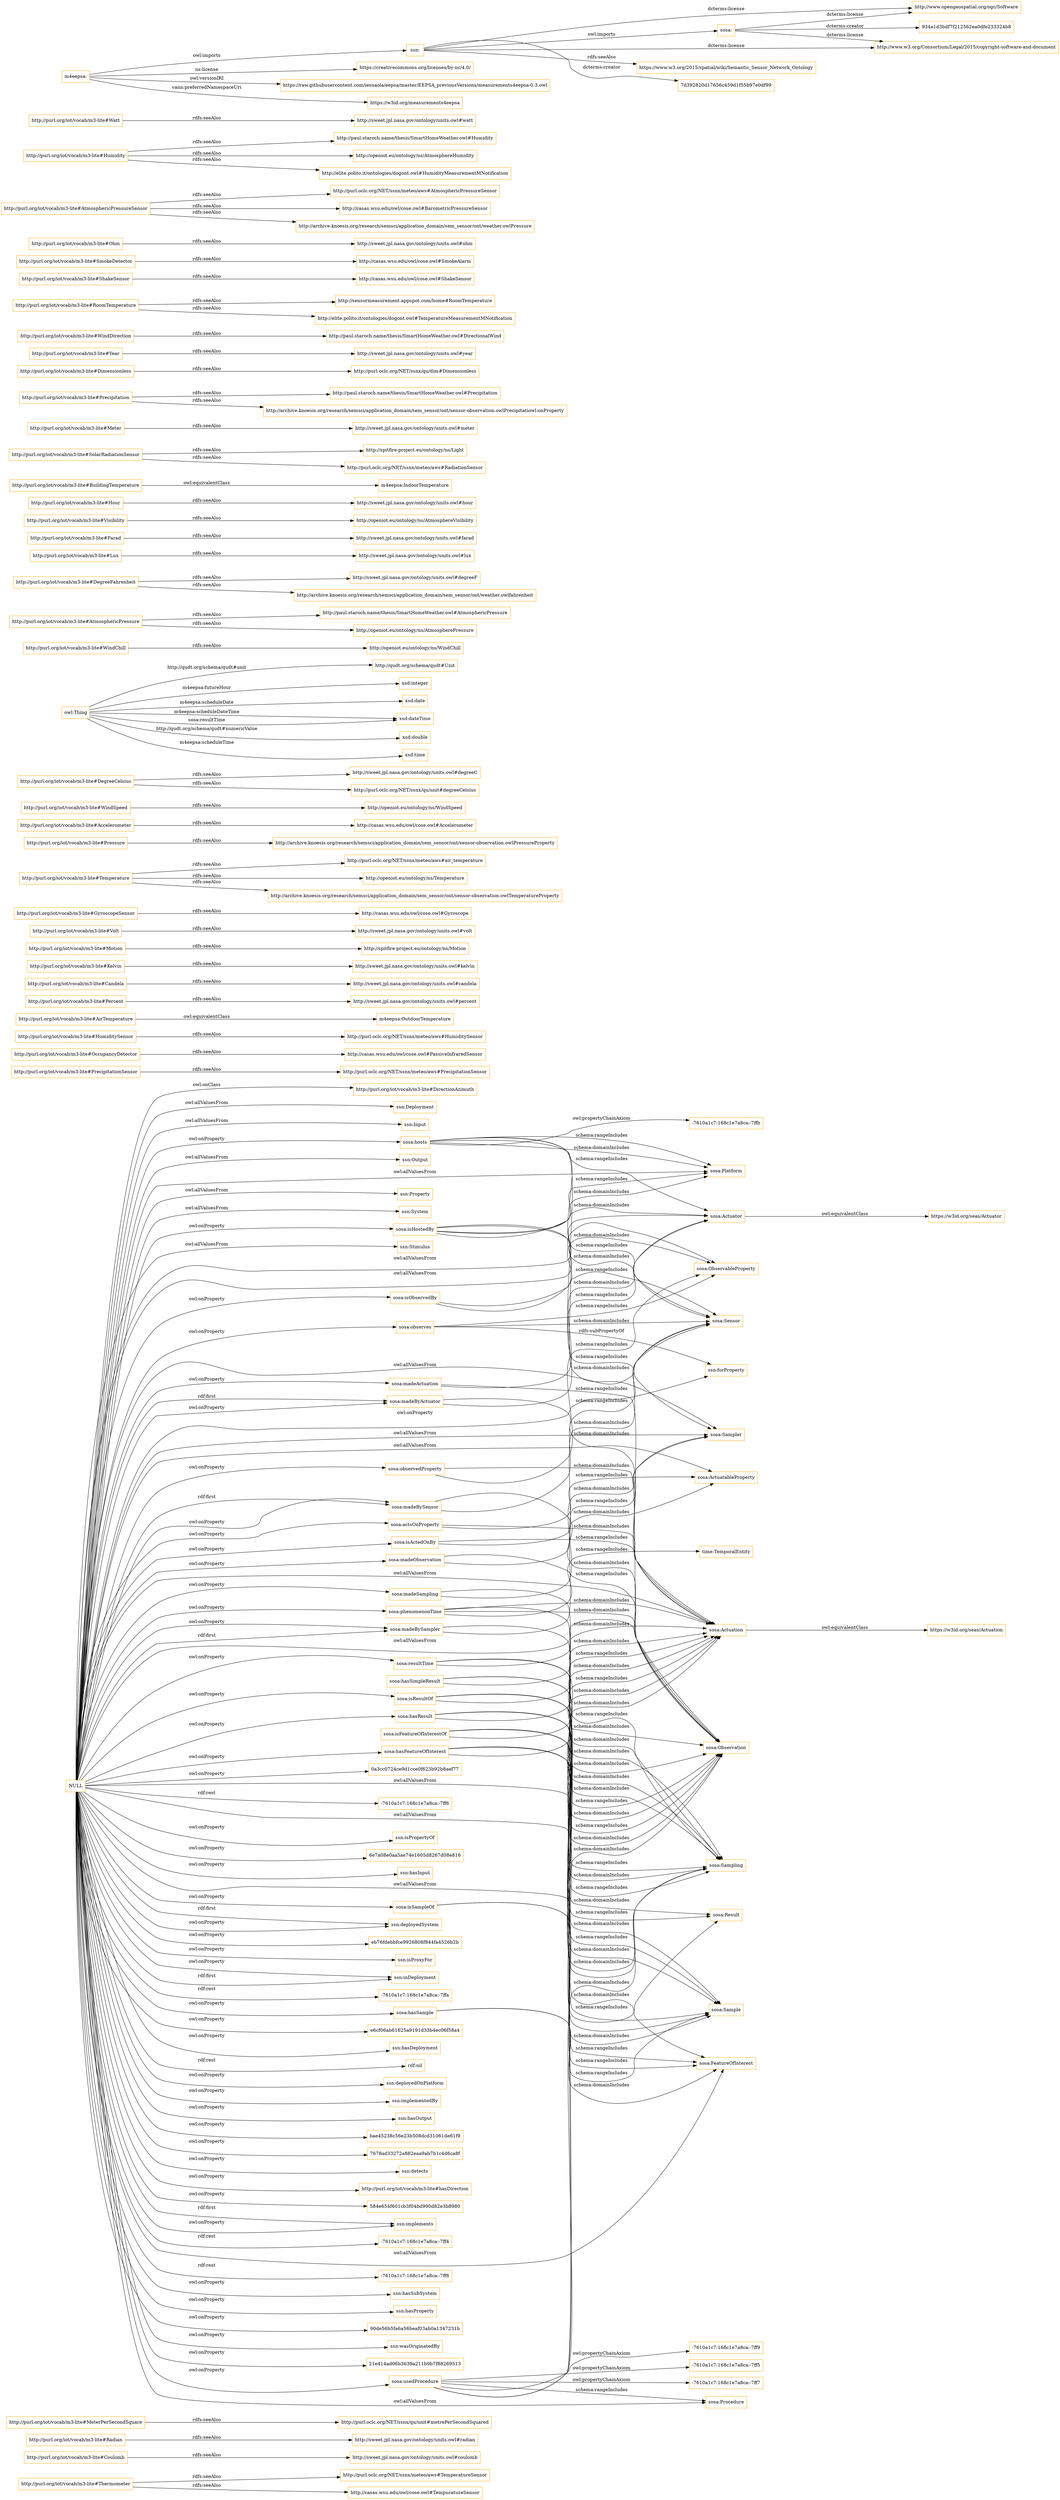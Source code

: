 digraph ar2dtool_diagram { 
rankdir=LR;
size="1501"
node [shape = rectangle, color="orange"]; "http://purl.org/iot/vocab/m3-lite#Thermometer" "http://purl.org/iot/vocab/m3-lite#Coulomb" "http://purl.org/iot/vocab/m3-lite#Radian" "http://purl.org/iot/vocab/m3-lite#MeterPerSecondSquare" "https://w3id.org/seas/Actuation" "http://purl.org/iot/vocab/m3-lite#DirectionAzimuth" "http://purl.org/iot/vocab/m3-lite#PrecipitationSensor" "http://purl.org/iot/vocab/m3-lite#OccupancyDetector" "http://purl.org/iot/vocab/m3-lite#HumiditySensor" "m4eepsa:OutdoorTemperature" "http://purl.org/iot/vocab/m3-lite#Percent" "http://purl.org/iot/vocab/m3-lite#Candela" "http://purl.org/iot/vocab/m3-lite#Kelvin" "http://purl.org/iot/vocab/m3-lite#Motion" "http://purl.org/iot/vocab/m3-lite#Volt" "http://purl.org/iot/vocab/m3-lite#GyroscopeSensor" "http://purl.org/iot/vocab/m3-lite#Temperature" "http://purl.org/iot/vocab/m3-lite#Pressure" "http://purl.org/iot/vocab/m3-lite#Accelerometer" "http://purl.org/iot/vocab/m3-lite#WindSpeed" "http://purl.org/iot/vocab/m3-lite#DegreeCelsius" "http://qudt.org/schema/qudt#Unit" "http://purl.org/iot/vocab/m3-lite#WindChill" "http://purl.org/iot/vocab/m3-lite#AtmosphericPressure" "http://purl.org/iot/vocab/m3-lite#DegreeFahrenheit" "https://w3id.org/seas/Actuator" "http://purl.org/iot/vocab/m3-lite#Lux" "http://purl.org/iot/vocab/m3-lite#Farad" "http://purl.org/iot/vocab/m3-lite#Visibility" "http://purl.org/iot/vocab/m3-lite#Hour" "http://purl.org/iot/vocab/m3-lite#BuildingTemperature" "http://purl.org/iot/vocab/m3-lite#SolarRadiationSensor" "http://purl.org/iot/vocab/m3-lite#Meter" "http://purl.org/iot/vocab/m3-lite#Precipitation" "http://purl.org/iot/vocab/m3-lite#Dimensionless" "http://purl.org/iot/vocab/m3-lite#Year" "http://purl.org/iot/vocab/m3-lite#AirTemperature" "http://purl.org/iot/vocab/m3-lite#WindDirection" "http://purl.org/iot/vocab/m3-lite#RoomTemperature" "http://purl.org/iot/vocab/m3-lite#ShakeSensor" "http://purl.org/iot/vocab/m3-lite#SmokeDetector" "http://purl.org/iot/vocab/m3-lite#Ohm" "m4eepsa:IndoorTemperature" "http://purl.org/iot/vocab/m3-lite#AtmosphericPressureSensor" "http://purl.org/iot/vocab/m3-lite#Humidity" "http://purl.org/iot/vocab/m3-lite#Watt" "ssn:Deployment" "ssn:Input" "sosa:Actuation" "ssn:Output" "sosa:Observation" "ssn:Property" "ssn:System" "sosa:Sampling" "ssn:Stimulus" "sosa:ObservableProperty" "sosa:FeatureOfInterest" "sosa:Platform" "sosa:ActuatableProperty" "sosa:Actuator" "sosa:Sample" "time:TemporalEntity" "sosa:Sensor" "sosa:Procedure" "sosa:Result" "sosa:Sampler" ; /*classes style*/
	"sosa:observedProperty" -> "sosa:ObservableProperty" [ label = "schema:rangeIncludes" ];
	"sosa:observedProperty" -> "sosa:Observation" [ label = "schema:domainIncludes" ];
	"http://purl.org/iot/vocab/m3-lite#WindSpeed" -> "http://openiot.eu/ontology/ns/WindSpeed" [ label = "rdfs:seeAlso" ];
	"http://purl.org/iot/vocab/m3-lite#DegreeCelsius" -> "http://sweet.jpl.nasa.gov/ontology/units.owl#degreeC" [ label = "rdfs:seeAlso" ];
	"http://purl.org/iot/vocab/m3-lite#DegreeCelsius" -> "http://purl.oclc.org/NET/ssnx/qu/unit#degreeCelsius" [ label = "rdfs:seeAlso" ];
	"m4eepsa:" -> "ssn:" [ label = "owl:imports" ];
	"m4eepsa:" -> "https://creativecommons.org/licenses/by-nc/4.0/" [ label = "ns:license" ];
	"m4eepsa:" -> "https://raw.githubusercontent.com/iesnaola/eepsa/master/EEPSA_previousVersions/measurements4eepsa-0.3.owl" [ label = "owl:versionIRI" ];
	"m4eepsa:" -> "https://w3id.org/measurements4eepsa" [ label = "vann:preferredNamespaceUri" ];
	"sosa:madeBySensor" -> "sosa:Sensor" [ label = "schema:rangeIncludes" ];
	"sosa:madeBySensor" -> "sosa:Observation" [ label = "schema:domainIncludes" ];
	"http://purl.org/iot/vocab/m3-lite#Accelerometer" -> "http://casas.wsu.edu/owl/cose.owl#Accelerometer" [ label = "rdfs:seeAlso" ];
	"sosa:hosts" -> "-7610a1c7:168c1e7a8ca:-7ffb" [ label = "owl:propertyChainAxiom" ];
	"sosa:hosts" -> "sosa:Platform" [ label = "schema:rangeIncludes" ];
	"sosa:hosts" -> "sosa:Actuator" [ label = "schema:rangeIncludes" ];
	"sosa:hosts" -> "sosa:Sampler" [ label = "schema:rangeIncludes" ];
	"sosa:hosts" -> "sosa:Sensor" [ label = "schema:rangeIncludes" ];
	"sosa:hosts" -> "sosa:Platform" [ label = "schema:domainIncludes" ];
	"sosa:madeByActuator" -> "sosa:Actuator" [ label = "schema:rangeIncludes" ];
	"sosa:madeByActuator" -> "sosa:Actuation" [ label = "schema:domainIncludes" ];
	"sosa:isObservedBy" -> "sosa:Sensor" [ label = "schema:rangeIncludes" ];
	"sosa:isObservedBy" -> "sosa:ObservableProperty" [ label = "schema:domainIncludes" ];
	"http://purl.org/iot/vocab/m3-lite#Kelvin" -> "http://sweet.jpl.nasa.gov/ontology/units.owl#kelvin" [ label = "rdfs:seeAlso" ];
	"http://purl.org/iot/vocab/m3-lite#MeterPerSecondSquare" -> "http://purl.oclc.org/NET/ssnx/qu/unit#metrePerSecondSquared" [ label = "rdfs:seeAlso" ];
	"http://purl.org/iot/vocab/m3-lite#Visibility" -> "http://openiot.eu/ontology/ns/AtmosphereVisibility" [ label = "rdfs:seeAlso" ];
	"sosa:Actuation" -> "https://w3id.org/seas/Actuation" [ label = "owl:equivalentClass" ];
	"http://purl.org/iot/vocab/m3-lite#Farad" -> "http://sweet.jpl.nasa.gov/ontology/units.owl#farad" [ label = "rdfs:seeAlso" ];
	"http://purl.org/iot/vocab/m3-lite#Dimensionless" -> "http://purl.oclc.org/NET/ssnx/qu/dim#Dimensionless" [ label = "rdfs:seeAlso" ];
	"http://purl.org/iot/vocab/m3-lite#Ohm" -> "http://sweet.jpl.nasa.gov/ontology/units.owl#ohm" [ label = "rdfs:seeAlso" ];
	"http://purl.org/iot/vocab/m3-lite#Motion" -> "http://spitfire-project.eu/ontology/ns/Motion" [ label = "rdfs:seeAlso" ];
	"http://purl.org/iot/vocab/m3-lite#Hour" -> "http://sweet.jpl.nasa.gov/ontology/units.owl#hour" [ label = "rdfs:seeAlso" ];
	"sosa:madeActuation" -> "sosa:Actuation" [ label = "schema:rangeIncludes" ];
	"sosa:madeActuation" -> "sosa:Actuator" [ label = "schema:domainIncludes" ];
	"sosa:phenomenonTime" -> "time:TemporalEntity" [ label = "schema:rangeIncludes" ];
	"sosa:phenomenonTime" -> "sosa:Sampling" [ label = "schema:domainIncludes" ];
	"sosa:phenomenonTime" -> "sosa:Observation" [ label = "schema:domainIncludes" ];
	"sosa:phenomenonTime" -> "sosa:Actuation" [ label = "schema:domainIncludes" ];
	"http://purl.org/iot/vocab/m3-lite#HumiditySensor" -> "http://purl.oclc.org/NET/ssnx/meteo/aws#HumiditySensor" [ label = "rdfs:seeAlso" ];
	"http://purl.org/iot/vocab/m3-lite#Percent" -> "http://sweet.jpl.nasa.gov/ontology/units.owl#percent" [ label = "rdfs:seeAlso" ];
	"http://purl.org/iot/vocab/m3-lite#Candela" -> "http://sweet.jpl.nasa.gov/ontology/units.owl#candela" [ label = "rdfs:seeAlso" ];
	"sosa:Actuator" -> "https://w3id.org/seas/Actuator" [ label = "owl:equivalentClass" ];
	"http://purl.org/iot/vocab/m3-lite#OccupancyDetector" -> "http://casas.wsu.edu/owl/cose.owl#PassiveInfraredSensor" [ label = "rdfs:seeAlso" ];
	"http://purl.org/iot/vocab/m3-lite#WindDirection" -> "http://paul.staroch.name/thesis/SmartHomeWeather.owl#DirectionalWind" [ label = "rdfs:seeAlso" ];
	"sosa:hasResult" -> "sosa:Sampling" [ label = "schema:domainIncludes" ];
	"sosa:hasResult" -> "sosa:Actuation" [ label = "schema:domainIncludes" ];
	"sosa:hasResult" -> "sosa:Observation" [ label = "schema:domainIncludes" ];
	"sosa:hasResult" -> "sosa:Result" [ label = "schema:rangeIncludes" ];
	"sosa:hasResult" -> "sosa:Sample" [ label = "schema:rangeIncludes" ];
	"sosa:isActedOnBy" -> "sosa:Actuation" [ label = "schema:rangeIncludes" ];
	"sosa:isActedOnBy" -> "sosa:ActuatableProperty" [ label = "schema:domainIncludes" ];
	"http://purl.org/iot/vocab/m3-lite#Pressure" -> "http://archive.knoesis.org/research/semsci/application_domain/sem_sensor/ont/sensor-observation.owlPressureProperty" [ label = "rdfs:seeAlso" ];
	"sosa:madeSampling" -> "sosa:Sampling" [ label = "schema:rangeIncludes" ];
	"sosa:madeSampling" -> "sosa:Sampler" [ label = "schema:domainIncludes" ];
	"sosa:hasFeatureOfInterest" -> "sosa:Observation" [ label = "schema:domainIncludes" ];
	"sosa:hasFeatureOfInterest" -> "sosa:FeatureOfInterest" [ label = "schema:rangeIncludes" ];
	"sosa:hasFeatureOfInterest" -> "sosa:Sampling" [ label = "schema:domainIncludes" ];
	"sosa:hasFeatureOfInterest" -> "sosa:Actuation" [ label = "schema:domainIncludes" ];
	"sosa:hasFeatureOfInterest" -> "sosa:Sample" [ label = "schema:rangeIncludes" ];
	"http://purl.org/iot/vocab/m3-lite#Humidity" -> "http://paul.staroch.name/thesis/SmartHomeWeather.owl#Humidity" [ label = "rdfs:seeAlso" ];
	"http://purl.org/iot/vocab/m3-lite#Humidity" -> "http://openiot.eu/ontology/ns/AtmosphereHumidity" [ label = "rdfs:seeAlso" ];
	"http://purl.org/iot/vocab/m3-lite#Humidity" -> "http://elite.polito.it/ontologies/dogont.owl#HumidityMeasurementMNotification" [ label = "rdfs:seeAlso" ];
	"http://purl.org/iot/vocab/m3-lite#BuildingTemperature" -> "m4eepsa:IndoorTemperature" [ label = "owl:equivalentClass" ];
	"http://purl.org/iot/vocab/m3-lite#Watt" -> "http://sweet.jpl.nasa.gov/ontology/units.owl#watt" [ label = "rdfs:seeAlso" ];
	"http://purl.org/iot/vocab/m3-lite#Meter" -> "http://sweet.jpl.nasa.gov/ontology/units.owl#meter" [ label = "rdfs:seeAlso" ];
	"http://purl.org/iot/vocab/m3-lite#SmokeDetector" -> "http://casas.wsu.edu/owl/cose.owl#SmokeAlarm" [ label = "rdfs:seeAlso" ];
	"http://purl.org/iot/vocab/m3-lite#Temperature" -> "http://purl.oclc.org/NET/ssnx/meteo/aws#air_temperature" [ label = "rdfs:seeAlso" ];
	"http://purl.org/iot/vocab/m3-lite#Temperature" -> "http://openiot.eu/ontology/ns/Temperature" [ label = "rdfs:seeAlso" ];
	"http://purl.org/iot/vocab/m3-lite#Temperature" -> "http://archive.knoesis.org/research/semsci/application_domain/sem_sensor/ont/sensor-observation.owlTemperatureProperty" [ label = "rdfs:seeAlso" ];
	"http://purl.org/iot/vocab/m3-lite#Radian" -> "http://sweet.jpl.nasa.gov/ontology/units.owl#radian" [ label = "rdfs:seeAlso" ];
	"http://purl.org/iot/vocab/m3-lite#Lux" -> "http://sweet.jpl.nasa.gov/ontology/units.owl#lux" [ label = "rdfs:seeAlso" ];
	"sosa:isResultOf" -> "sosa:Sample" [ label = "schema:domainIncludes" ];
	"sosa:isResultOf" -> "sosa:Actuation" [ label = "schema:rangeIncludes" ];
	"sosa:isResultOf" -> "sosa:Observation" [ label = "schema:rangeIncludes" ];
	"sosa:isResultOf" -> "sosa:Sampling" [ label = "schema:rangeIncludes" ];
	"sosa:isResultOf" -> "sosa:Result" [ label = "schema:domainIncludes" ];
	"sosa:isSampleOf" -> "sosa:FeatureOfInterest" [ label = "schema:rangeIncludes" ];
	"sosa:isSampleOf" -> "sosa:Sample" [ label = "schema:domainIncludes" ];
	"sosa:hasSimpleResult" -> "sosa:Sampling" [ label = "schema:domainIncludes" ];
	"sosa:hasSimpleResult" -> "sosa:Observation" [ label = "schema:domainIncludes" ];
	"sosa:hasSimpleResult" -> "sosa:Actuation" [ label = "schema:domainIncludes" ];
	"sosa:madeObservation" -> "sosa:Observation" [ label = "schema:rangeIncludes" ];
	"sosa:madeObservation" -> "sosa:Sensor" [ label = "schema:domainIncludes" ];
	"sosa:resultTime" -> "sosa:Sampling" [ label = "schema:domainIncludes" ];
	"sosa:resultTime" -> "sosa:Observation" [ label = "schema:domainIncludes" ];
	"sosa:resultTime" -> "sosa:Actuation" [ label = "schema:domainIncludes" ];
	"http://purl.org/iot/vocab/m3-lite#Precipitation" -> "http://paul.staroch.name/thesis/SmartHomeWeather.owl#Precipitation" [ label = "rdfs:seeAlso" ];
	"http://purl.org/iot/vocab/m3-lite#Precipitation" -> "http://archive.knoesis.org/research/semsci/application_domain/sem_sensor/ont/sensor-observation.owlPrecipitatiowl:onProperty" [ label = "rdfs:seeAlso" ];
	"http://purl.org/iot/vocab/m3-lite#Coulomb" -> "http://sweet.jpl.nasa.gov/ontology/units.owl#coulomb" [ label = "rdfs:seeAlso" ];
	"sosa:isHostedBy" -> "sosa:Platform" [ label = "schema:rangeIncludes" ];
	"sosa:isHostedBy" -> "sosa:Platform" [ label = "schema:domainIncludes" ];
	"sosa:isHostedBy" -> "sosa:Sampler" [ label = "schema:domainIncludes" ];
	"sosa:isHostedBy" -> "sosa:Sensor" [ label = "schema:domainIncludes" ];
	"sosa:isHostedBy" -> "sosa:Actuator" [ label = "schema:domainIncludes" ];
	"NULL" -> "sosa:Sampler" [ label = "owl:allValuesFrom" ];
	"NULL" -> "0a3cc0724ce9d1cce0f623b92b8aef77" [ label = "owl:onProperty" ];
	"NULL" -> "sosa:observedProperty" [ label = "owl:onProperty" ];
	"NULL" -> "sosa:madeByActuator" [ label = "rdf:first" ];
	"NULL" -> "sosa:madeSampling" [ label = "owl:onProperty" ];
	"NULL" -> "sosa:madeObservation" [ label = "owl:onProperty" ];
	"NULL" -> "sosa:Observation" [ label = "owl:allValuesFrom" ];
	"NULL" -> "ssn:forProperty" [ label = "owl:onProperty" ];
	"NULL" -> "sosa:isActedOnBy" [ label = "owl:onProperty" ];
	"NULL" -> "sosa:madeBySensor" [ label = "rdf:first" ];
	"NULL" -> "-7610a1c7:168c1e7a8ca:-7ff6" [ label = "rdf:rest" ];
	"NULL" -> "sosa:observes" [ label = "owl:onProperty" ];
	"NULL" -> "ssn:isPropertyOf" [ label = "owl:onProperty" ];
	"NULL" -> "6e7a08e0aa5ae74e1605d8267d08e816" [ label = "owl:onProperty" ];
	"NULL" -> "ssn:hasInput" [ label = "owl:onProperty" ];
	"NULL" -> "sosa:madeBySampler" [ label = "owl:onProperty" ];
	"NULL" -> "sosa:usedProcedure" [ label = "owl:onProperty" ];
	"NULL" -> "sosa:FeatureOfInterest" [ label = "owl:allValuesFrom" ];
	"NULL" -> "ssn:deployedSystem" [ label = "rdf:first" ];
	"NULL" -> "sosa:hasResult" [ label = "owl:onProperty" ];
	"NULL" -> "sosa:Sensor" [ label = "owl:allValuesFrom" ];
	"NULL" -> "ssn:deployedSystem" [ label = "owl:onProperty" ];
	"NULL" -> "eb76fdebbfce9926808f844fa4526b2b" [ label = "owl:onProperty" ];
	"NULL" -> "ssn:Output" [ label = "owl:allValuesFrom" ];
	"NULL" -> "ssn:isProxyFor" [ label = "owl:onProperty" ];
	"NULL" -> "sosa:hasFeatureOfInterest" [ label = "owl:onProperty" ];
	"NULL" -> "ssn:inDeployment" [ label = "owl:onProperty" ];
	"NULL" -> "sosa:Procedure" [ label = "owl:allValuesFrom" ];
	"NULL" -> "-7610a1c7:168c1e7a8ca:-7ffa" [ label = "rdf:rest" ];
	"NULL" -> "sosa:hasSample" [ label = "owl:onProperty" ];
	"NULL" -> "e6cf06ab61625a9191d33b4ec06f58a4" [ label = "owl:onProperty" ];
	"NULL" -> "sosa:ActuatableProperty" [ label = "owl:allValuesFrom" ];
	"NULL" -> "ssn:hasDeployment" [ label = "owl:onProperty" ];
	"NULL" -> "sosa:madeActuation" [ label = "owl:onProperty" ];
	"NULL" -> "rdf:nil" [ label = "rdf:rest" ];
	"NULL" -> "ssn:deployedOnPlatform" [ label = "owl:onProperty" ];
	"NULL" -> "ssn:implementedBy" [ label = "owl:onProperty" ];
	"NULL" -> "ssn:Stimulus" [ label = "owl:allValuesFrom" ];
	"NULL" -> "sosa:isHostedBy" [ label = "owl:onProperty" ];
	"NULL" -> "ssn:hasOutput" [ label = "owl:onProperty" ];
	"NULL" -> "sosa:Actuator" [ label = "owl:allValuesFrom" ];
	"NULL" -> "ssn:Property" [ label = "owl:allValuesFrom" ];
	"NULL" -> "sosa:isResultOf" [ label = "owl:onProperty" ];
	"NULL" -> "http://purl.org/iot/vocab/m3-lite#DirectionAzimuth" [ label = "owl:onClass" ];
	"NULL" -> "sosa:madeBySensor" [ label = "owl:onProperty" ];
	"NULL" -> "ssn:Deployment" [ label = "owl:allValuesFrom" ];
	"NULL" -> "sosa:phenomenonTime" [ label = "owl:onProperty" ];
	"NULL" -> "bae45238c56e23b508dcd31061de61f9" [ label = "owl:onProperty" ];
	"NULL" -> "sosa:ObservableProperty" [ label = "owl:allValuesFrom" ];
	"NULL" -> "ssn:inDeployment" [ label = "rdf:first" ];
	"NULL" -> "sosa:Sampling" [ label = "owl:allValuesFrom" ];
	"NULL" -> "7678ad33272a882eaa9ab7b1c4d6ca8f" [ label = "owl:onProperty" ];
	"NULL" -> "ssn:detects" [ label = "owl:onProperty" ];
	"NULL" -> "sosa:Platform" [ label = "owl:allValuesFrom" ];
	"NULL" -> "sosa:resultTime" [ label = "owl:onProperty" ];
	"NULL" -> "http://purl.org/iot/vocab/m3-lite#hasDirection" [ label = "owl:onProperty" ];
	"NULL" -> "sosa:Result" [ label = "owl:allValuesFrom" ];
	"NULL" -> "584e654f601cb3f04bd990d82e3b8980" [ label = "owl:onProperty" ];
	"NULL" -> "sosa:isObservedBy" [ label = "owl:onProperty" ];
	"NULL" -> "sosa:isSampleOf" [ label = "owl:onProperty" ];
	"NULL" -> "ssn:implements" [ label = "owl:onProperty" ];
	"NULL" -> "-7610a1c7:168c1e7a8ca:-7ff4" [ label = "rdf:rest" ];
	"NULL" -> "ssn:Input" [ label = "owl:allValuesFrom" ];
	"NULL" -> "ssn:System" [ label = "owl:allValuesFrom" ];
	"NULL" -> "sosa:actsOnProperty" [ label = "owl:onProperty" ];
	"NULL" -> "sosa:Sample" [ label = "owl:allValuesFrom" ];
	"NULL" -> "-7610a1c7:168c1e7a8ca:-7ff8" [ label = "rdf:rest" ];
	"NULL" -> "sosa:Actuation" [ label = "owl:allValuesFrom" ];
	"NULL" -> "ssn:implements" [ label = "rdf:first" ];
	"NULL" -> "ssn:hasSubSystem" [ label = "owl:onProperty" ];
	"NULL" -> "ssn:hasProperty" [ label = "owl:onProperty" ];
	"NULL" -> "90de56b5fa6a56beaf03ab0a1347231b" [ label = "owl:onProperty" ];
	"NULL" -> "ssn:wasOriginatedBy" [ label = "owl:onProperty" ];
	"NULL" -> "sosa:madeBySampler" [ label = "rdf:first" ];
	"NULL" -> "sosa:madeByActuator" [ label = "owl:onProperty" ];
	"NULL" -> "sosa:hosts" [ label = "owl:onProperty" ];
	"NULL" -> "21e414ad06b3639a211b9b7f88269513" [ label = "owl:onProperty" ];
	"http://purl.org/iot/vocab/m3-lite#Volt" -> "http://sweet.jpl.nasa.gov/ontology/units.owl#volt" [ label = "rdfs:seeAlso" ];
	"http://purl.org/iot/vocab/m3-lite#AirTemperature" -> "m4eepsa:OutdoorTemperature" [ label = "owl:equivalentClass" ];
	"sosa:hasSample" -> "sosa:Sample" [ label = "schema:rangeIncludes" ];
	"sosa:hasSample" -> "sosa:FeatureOfInterest" [ label = "schema:domainIncludes" ];
	"sosa:observes" -> "ssn:forProperty" [ label = "rdfs:subPropertyOf" ];
	"sosa:observes" -> "sosa:ObservableProperty" [ label = "schema:rangeIncludes" ];
	"sosa:observes" -> "sosa:Sensor" [ label = "schema:domainIncludes" ];
	"http://purl.org/iot/vocab/m3-lite#Thermometer" -> "http://purl.oclc.org/NET/ssnx/meteo/aws#TemperatureSensor" [ label = "rdfs:seeAlso" ];
	"http://purl.org/iot/vocab/m3-lite#Thermometer" -> "http://casas.wsu.edu/owl/cose.owl#TempuratureSensor" [ label = "rdfs:seeAlso" ];
	"sosa:usedProcedure" -> "-7610a1c7:168c1e7a8ca:-7ff5" [ label = "owl:propertyChainAxiom" ];
	"sosa:usedProcedure" -> "-7610a1c7:168c1e7a8ca:-7ff7" [ label = "owl:propertyChainAxiom" ];
	"sosa:usedProcedure" -> "-7610a1c7:168c1e7a8ca:-7ff9" [ label = "owl:propertyChainAxiom" ];
	"sosa:usedProcedure" -> "sosa:Procedure" [ label = "schema:rangeIncludes" ];
	"sosa:usedProcedure" -> "sosa:Sampling" [ label = "schema:domainIncludes" ];
	"sosa:usedProcedure" -> "sosa:Observation" [ label = "schema:domainIncludes" ];
	"sosa:usedProcedure" -> "sosa:Actuation" [ label = "schema:domainIncludes" ];
	"http://purl.org/iot/vocab/m3-lite#DegreeFahrenheit" -> "http://sweet.jpl.nasa.gov/ontology/units.owl#degreeF" [ label = "rdfs:seeAlso" ];
	"http://purl.org/iot/vocab/m3-lite#DegreeFahrenheit" -> "http://archive.knoesis.org/research/semsci/application_domain/sem_sensor/ont/weather.owlfahrenheit" [ label = "rdfs:seeAlso" ];
	"sosa:actsOnProperty" -> "sosa:ActuatableProperty" [ label = "schema:rangeIncludes" ];
	"sosa:actsOnProperty" -> "sosa:Actuation" [ label = "schema:domainIncludes" ];
	"sosa:" -> "http://www.opengeospatial.org/ogc/Software" [ label = "dcterms:license" ];
	"sosa:" -> "934a1d3bdf7f212562ea0dfe233324b8" [ label = "dcterms:creator" ];
	"sosa:" -> "http://www.w3.org/Consortium/Legal/2015/copyright-software-and-document" [ label = "dcterms:license" ];
	"sosa:isFeatureOfInterestOf" -> "sosa:FeatureOfInterest" [ label = "schema:domainIncludes" ];
	"sosa:isFeatureOfInterestOf" -> "sosa:Actuation" [ label = "schema:rangeIncludes" ];
	"sosa:isFeatureOfInterestOf" -> "sosa:Sampling" [ label = "schema:rangeIncludes" ];
	"sosa:isFeatureOfInterestOf" -> "sosa:Observation" [ label = "schema:rangeIncludes" ];
	"sosa:isFeatureOfInterestOf" -> "sosa:Sample" [ label = "schema:domainIncludes" ];
	"http://purl.org/iot/vocab/m3-lite#SolarRadiationSensor" -> "http://spitfire-project.eu/ontology/ns/Light" [ label = "rdfs:seeAlso" ];
	"http://purl.org/iot/vocab/m3-lite#SolarRadiationSensor" -> "http://purl.oclc.org/NET/ssnx/meteo/aws#RadiationSensor" [ label = "rdfs:seeAlso" ];
	"http://purl.org/iot/vocab/m3-lite#GyroscopeSensor" -> "http://casas.wsu.edu/owl/cose.owl#Gyroscope" [ label = "rdfs:seeAlso" ];
	"http://purl.org/iot/vocab/m3-lite#AtmosphericPressureSensor" -> "http://purl.oclc.org/NET/ssnx/meteo/aws#AtmosphericPressureSensor" [ label = "rdfs:seeAlso" ];
	"http://purl.org/iot/vocab/m3-lite#AtmosphericPressureSensor" -> "http://casas.wsu.edu/owl/cose.owl#BarometricPressureSensor" [ label = "rdfs:seeAlso" ];
	"http://purl.org/iot/vocab/m3-lite#AtmosphericPressureSensor" -> "http://archive.knoesis.org/research/semsci/application_domain/sem_sensor/ont/weather.owlPressure" [ label = "rdfs:seeAlso" ];
	"http://purl.org/iot/vocab/m3-lite#AtmosphericPressure" -> "http://paul.staroch.name/thesis/SmartHomeWeather.owl#AtmosphericPressure" [ label = "rdfs:seeAlso" ];
	"http://purl.org/iot/vocab/m3-lite#AtmosphericPressure" -> "http://openiot.eu/ontology/ns/AtmospherePressure" [ label = "rdfs:seeAlso" ];
	"http://purl.org/iot/vocab/m3-lite#PrecipitationSensor" -> "http://purl.oclc.org/NET/ssnx/meteo/aws#PrecipitationSensor" [ label = "rdfs:seeAlso" ];
	"ssn:" -> "http://www.w3.org/Consortium/Legal/2015/copyright-software-and-document" [ label = "dcterms:license" ];
	"ssn:" -> "sosa:" [ label = "owl:imports" ];
	"ssn:" -> "https://www.w3.org/2015/spatial/wiki/Semantic_Sensor_Network_Ontology" [ label = "rdfs:seeAlso" ];
	"ssn:" -> "7d392820d17656c459d1f55b97e0df99" [ label = "dcterms:creator" ];
	"ssn:" -> "http://www.opengeospatial.org/ogc/Software" [ label = "dcterms:license" ];
	"http://purl.org/iot/vocab/m3-lite#WindChill" -> "http://openiot.eu/ontology/ns/WindChill" [ label = "rdfs:seeAlso" ];
	"sosa:madeBySampler" -> "sosa:Sampler" [ label = "schema:rangeIncludes" ];
	"sosa:madeBySampler" -> "sosa:Sampling" [ label = "schema:domainIncludes" ];
	"http://purl.org/iot/vocab/m3-lite#RoomTemperature" -> "http://sensormeasurement.appspot.com/home#RoomTemperature" [ label = "rdfs:seeAlso" ];
	"http://purl.org/iot/vocab/m3-lite#RoomTemperature" -> "http://elite.polito.it/ontologies/dogont.owl#TemperatureMeasurementMNotification" [ label = "rdfs:seeAlso" ];
	"http://purl.org/iot/vocab/m3-lite#ShakeSensor" -> "http://casas.wsu.edu/owl/cose.owl#ShakeSensor" [ label = "rdfs:seeAlso" ];
	"http://purl.org/iot/vocab/m3-lite#Year" -> "http://sweet.jpl.nasa.gov/ontology/units.owl#year" [ label = "rdfs:seeAlso" ];
	"owl:Thing" -> "xsd:integer" [ label = "m4eepsa:futureHour" ];
	"owl:Thing" -> "http://qudt.org/schema/qudt#Unit" [ label = "http://qudt.org/schema/qudt#unit" ];
	"owl:Thing" -> "xsd:date" [ label = "m4eepsa:scheduleDate" ];
	"owl:Thing" -> "xsd:dateTime" [ label = "m4eepsa:scheduleDateTime" ];
	"owl:Thing" -> "xsd:double" [ label = "http://qudt.org/schema/qudt#numericValue" ];
	"owl:Thing" -> "xsd:dateTime" [ label = "sosa:resultTime" ];
	"owl:Thing" -> "xsd:time" [ label = "m4eepsa:scheduleTime" ];

}
